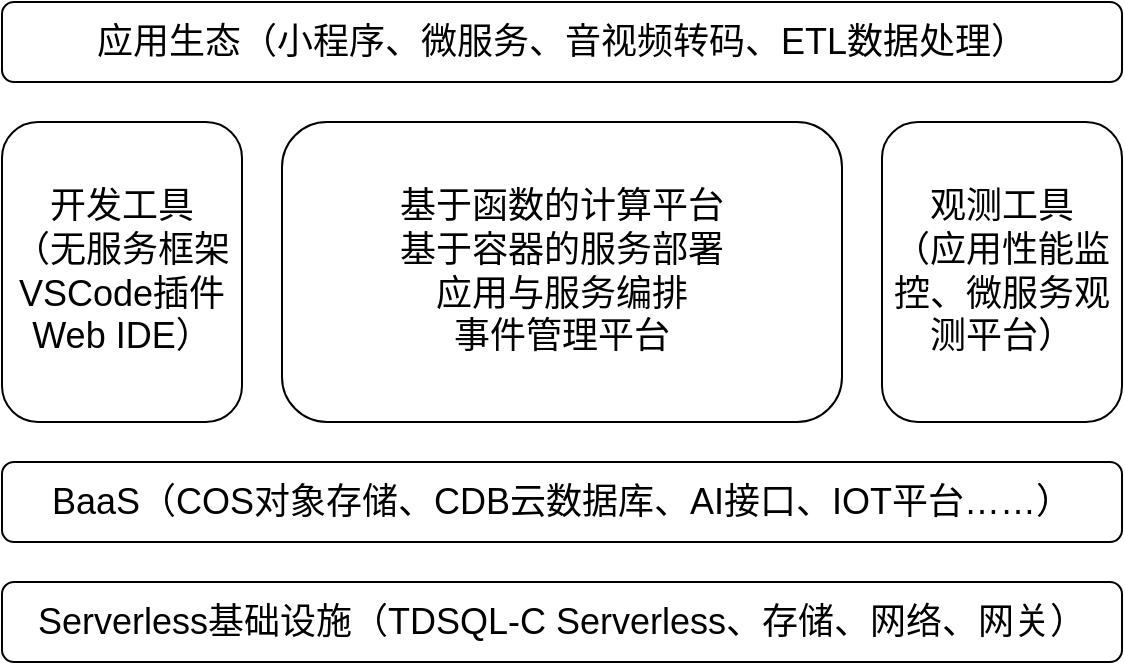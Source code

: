 <mxfile version="20.6.0" type="github">
  <diagram id="tyFv51uV3bvCRRzFF4Hj" name="第 1 页">
    <mxGraphModel dx="1483" dy="876" grid="1" gridSize="10" guides="1" tooltips="1" connect="1" arrows="1" fold="1" page="1" pageScale="1" pageWidth="827" pageHeight="1169" math="0" shadow="0">
      <root>
        <mxCell id="0" />
        <mxCell id="1" parent="0" />
        <mxCell id="xRzShyQa_QmFno417cpo-8" value="Serverless基础设施（TDSQL-C Serverless、存储、网络、网关）" style="rounded=1;whiteSpace=wrap;html=1;fontSize=18;" vertex="1" parent="1">
          <mxGeometry x="220" y="1280" width="560" height="40" as="geometry" />
        </mxCell>
        <mxCell id="xRzShyQa_QmFno417cpo-9" value="BaaS（COS对象存储、CDB云数据库、AI接口、IOT平台……）" style="rounded=1;whiteSpace=wrap;html=1;fontSize=18;" vertex="1" parent="1">
          <mxGeometry x="220" y="1220" width="560" height="40" as="geometry" />
        </mxCell>
        <mxCell id="xRzShyQa_QmFno417cpo-10" value="开发工具&lt;br&gt;（无服务框架&lt;br&gt;VSCode插件&lt;br&gt;Web IDE）" style="rounded=1;whiteSpace=wrap;html=1;fontSize=18;" vertex="1" parent="1">
          <mxGeometry x="220" y="1050" width="120" height="150" as="geometry" />
        </mxCell>
        <mxCell id="xRzShyQa_QmFno417cpo-11" value="观测工具&lt;br&gt;（应用性能监控、微服务观测平台）" style="rounded=1;whiteSpace=wrap;html=1;fontSize=18;" vertex="1" parent="1">
          <mxGeometry x="660" y="1050" width="120" height="150" as="geometry" />
        </mxCell>
        <mxCell id="xRzShyQa_QmFno417cpo-12" value="基于函数的计算平台&lt;br&gt;基于容器的服务部署&lt;br&gt;应用与服务编排&lt;br&gt;事件管理平台" style="rounded=1;whiteSpace=wrap;html=1;fontSize=18;" vertex="1" parent="1">
          <mxGeometry x="360" y="1050" width="280" height="150" as="geometry" />
        </mxCell>
        <mxCell id="xRzShyQa_QmFno417cpo-13" value="应用生态（小程序、微服务、音视频转码、ETL数据处理）" style="rounded=1;whiteSpace=wrap;html=1;fontSize=18;" vertex="1" parent="1">
          <mxGeometry x="220" y="990" width="560" height="40" as="geometry" />
        </mxCell>
      </root>
    </mxGraphModel>
  </diagram>
</mxfile>
